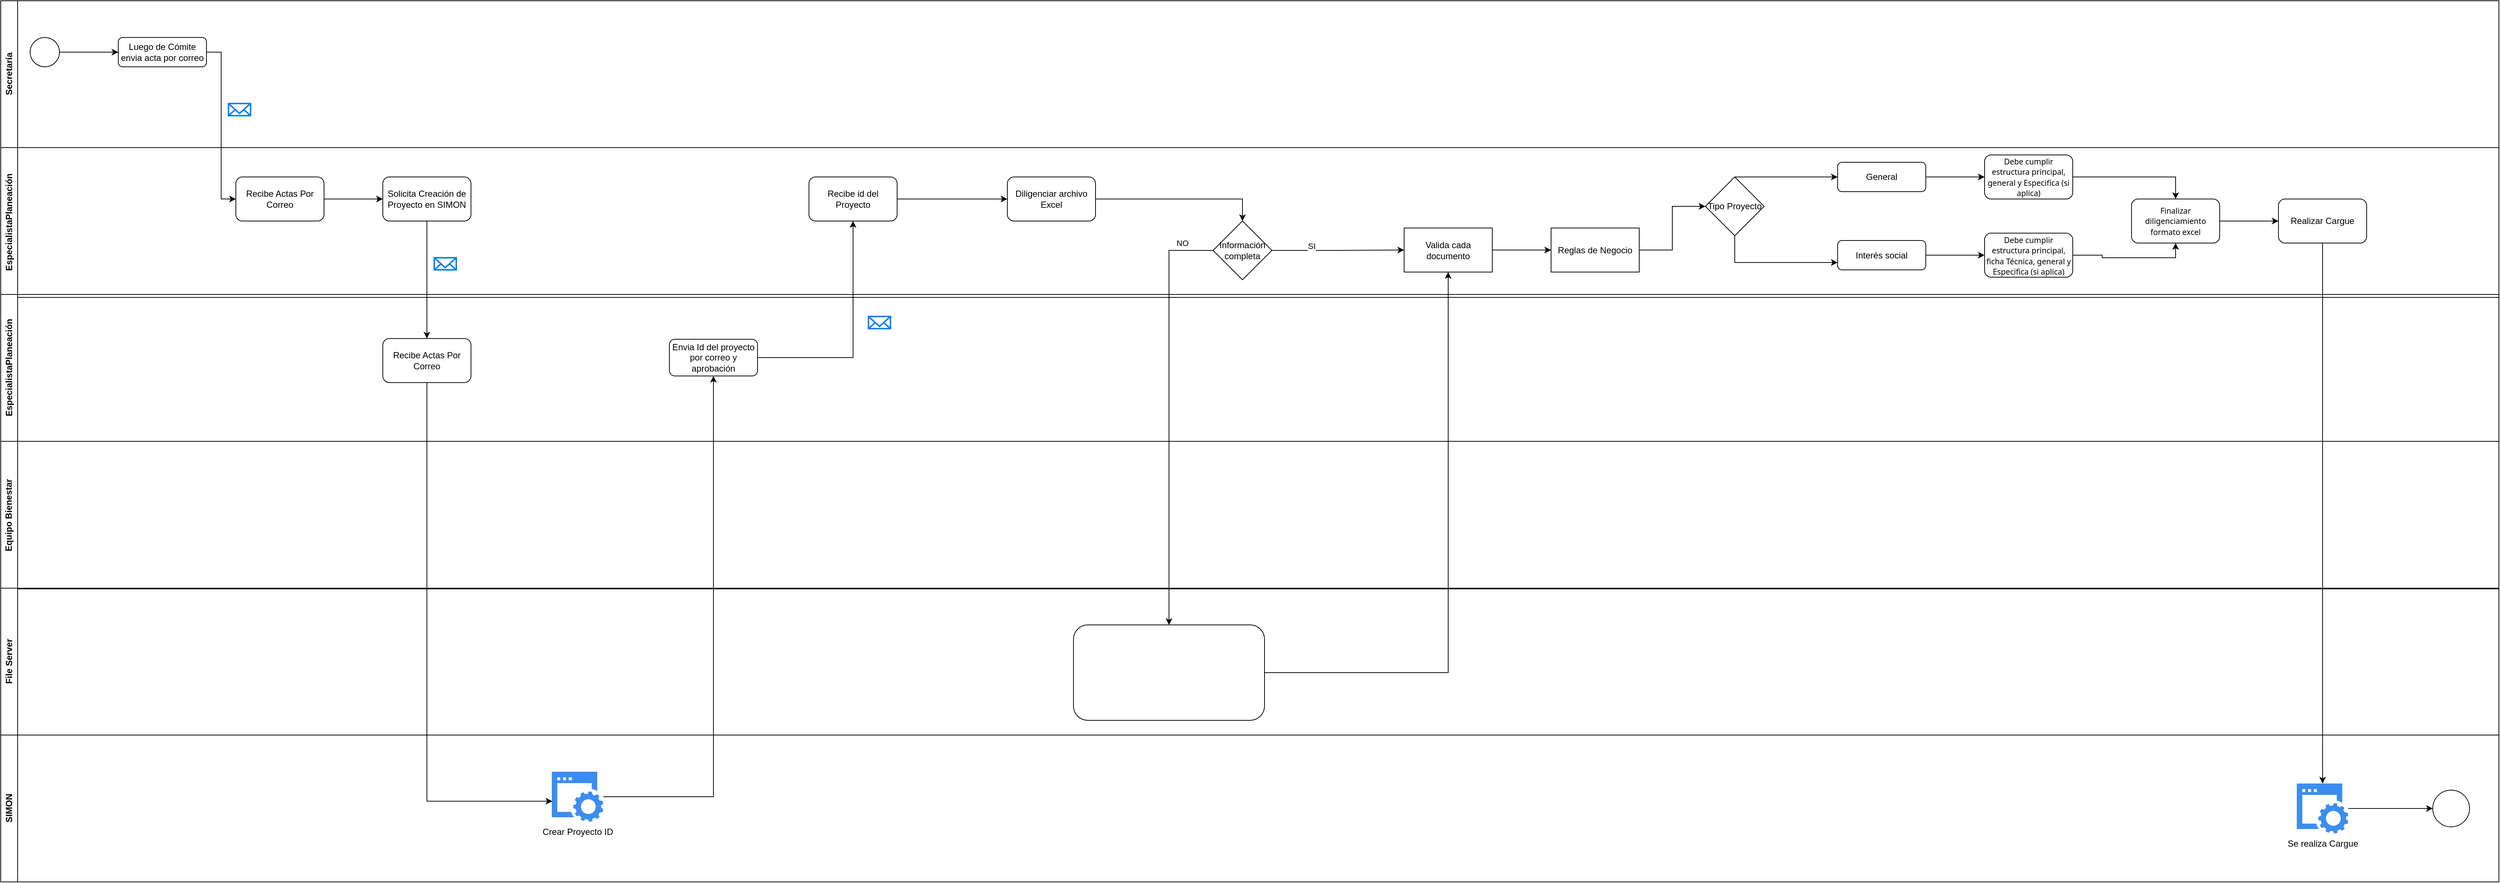 <mxfile version="26.2.14" pages="2">
  <diagram name="AS-IS" id="9pSl8L3i6sOm28P--2q1">
    <mxGraphModel dx="2084" dy="2253" grid="1" gridSize="10" guides="1" tooltips="1" connect="1" arrows="1" fold="1" page="1" pageScale="1" pageWidth="827" pageHeight="1169" math="0" shadow="0">
      <root>
        <mxCell id="0" />
        <mxCell id="1" parent="0" />
        <mxCell id="ushyQL9Of6nbHTiqZUKG-1" value="EspecialistaPlaneación" style="swimlane;horizontal=0;whiteSpace=wrap;html=1;" vertex="1" parent="1">
          <mxGeometry x="30" y="170" width="3400" height="204" as="geometry" />
        </mxCell>
        <mxCell id="ushyQL9Of6nbHTiqZUKG-13" value="" style="edgeStyle=orthogonalEdgeStyle;rounded=0;orthogonalLoop=1;jettySize=auto;html=1;" edge="1" parent="ushyQL9Of6nbHTiqZUKG-1" source="ushyQL9Of6nbHTiqZUKG-8" target="ushyQL9Of6nbHTiqZUKG-12">
          <mxGeometry relative="1" as="geometry" />
        </mxCell>
        <mxCell id="ushyQL9Of6nbHTiqZUKG-8" value="Recibe Actas Por Correo" style="rounded=1;whiteSpace=wrap;html=1;" vertex="1" parent="ushyQL9Of6nbHTiqZUKG-1">
          <mxGeometry x="320" y="40" width="120" height="60" as="geometry" />
        </mxCell>
        <mxCell id="ushyQL9Of6nbHTiqZUKG-12" value="Solicita Creación de Proyecto en SIMON" style="whiteSpace=wrap;html=1;rounded=1;" vertex="1" parent="ushyQL9Of6nbHTiqZUKG-1">
          <mxGeometry x="520" y="40" width="120" height="60" as="geometry" />
        </mxCell>
        <mxCell id="ushyQL9Of6nbHTiqZUKG-15" value="" style="html=1;verticalLabelPosition=bottom;align=center;labelBackgroundColor=#ffffff;verticalAlign=top;strokeWidth=2;strokeColor=#0080F0;shadow=0;dashed=0;shape=mxgraph.ios7.icons.mail;" vertex="1" parent="ushyQL9Of6nbHTiqZUKG-1">
          <mxGeometry x="590" y="150" width="30" height="16.5" as="geometry" />
        </mxCell>
        <mxCell id="ushyQL9Of6nbHTiqZUKG-25" value="" style="edgeStyle=orthogonalEdgeStyle;rounded=0;orthogonalLoop=1;jettySize=auto;html=1;" edge="1" parent="ushyQL9Of6nbHTiqZUKG-1" source="ushyQL9Of6nbHTiqZUKG-21" target="ushyQL9Of6nbHTiqZUKG-24">
          <mxGeometry relative="1" as="geometry" />
        </mxCell>
        <mxCell id="ushyQL9Of6nbHTiqZUKG-21" value="Recibe id del Proyecto" style="whiteSpace=wrap;html=1;rounded=1;" vertex="1" parent="ushyQL9Of6nbHTiqZUKG-1">
          <mxGeometry x="1100" y="40" width="120" height="60" as="geometry" />
        </mxCell>
        <mxCell id="ushyQL9Of6nbHTiqZUKG-29" style="edgeStyle=orthogonalEdgeStyle;rounded=0;orthogonalLoop=1;jettySize=auto;html=1;entryX=0.5;entryY=0;entryDx=0;entryDy=0;" edge="1" parent="ushyQL9Of6nbHTiqZUKG-1" source="ushyQL9Of6nbHTiqZUKG-24" target="ushyQL9Of6nbHTiqZUKG-28">
          <mxGeometry relative="1" as="geometry" />
        </mxCell>
        <mxCell id="ushyQL9Of6nbHTiqZUKG-24" value="Diligenciar archivo Excel" style="whiteSpace=wrap;html=1;rounded=1;" vertex="1" parent="ushyQL9Of6nbHTiqZUKG-1">
          <mxGeometry x="1370" y="40" width="120" height="60" as="geometry" />
        </mxCell>
        <mxCell id="ushyQL9Of6nbHTiqZUKG-27" value="" style="shape=image;html=1;verticalAlign=top;verticalLabelPosition=bottom;labelBackgroundColor=#ffffff;imageAspect=0;aspect=fixed;image=https://cdn3.iconfinder.com/data/icons/document-icons-2/30/647702-excel-128.png" vertex="1" parent="ushyQL9Of6nbHTiqZUKG-1">
          <mxGeometry x="1400" y="112.5" width="54" height="54" as="geometry" />
        </mxCell>
        <mxCell id="ushyQL9Of6nbHTiqZUKG-46" value="" style="edgeStyle=orthogonalEdgeStyle;rounded=0;orthogonalLoop=1;jettySize=auto;html=1;" edge="1" parent="ushyQL9Of6nbHTiqZUKG-1" source="ushyQL9Of6nbHTiqZUKG-28" target="ushyQL9Of6nbHTiqZUKG-45">
          <mxGeometry relative="1" as="geometry" />
        </mxCell>
        <mxCell id="ushyQL9Of6nbHTiqZUKG-50" value="SI" style="edgeLabel;html=1;align=center;verticalAlign=middle;resizable=0;points=[];" vertex="1" connectable="0" parent="ushyQL9Of6nbHTiqZUKG-46">
          <mxGeometry x="-0.403" y="6" relative="1" as="geometry">
            <mxPoint as="offset" />
          </mxGeometry>
        </mxCell>
        <mxCell id="ushyQL9Of6nbHTiqZUKG-28" value="Información completa" style="rhombus;whiteSpace=wrap;html=1;" vertex="1" parent="ushyQL9Of6nbHTiqZUKG-1">
          <mxGeometry x="1650" y="100" width="80" height="80" as="geometry" />
        </mxCell>
        <mxCell id="ushyQL9Of6nbHTiqZUKG-48" value="" style="edgeStyle=orthogonalEdgeStyle;rounded=0;orthogonalLoop=1;jettySize=auto;html=1;" edge="1" parent="ushyQL9Of6nbHTiqZUKG-1" source="ushyQL9Of6nbHTiqZUKG-45" target="ushyQL9Of6nbHTiqZUKG-47">
          <mxGeometry relative="1" as="geometry" />
        </mxCell>
        <mxCell id="ushyQL9Of6nbHTiqZUKG-45" value="Valida cada documento" style="whiteSpace=wrap;html=1;" vertex="1" parent="ushyQL9Of6nbHTiqZUKG-1">
          <mxGeometry x="1910" y="109.5" width="120" height="60" as="geometry" />
        </mxCell>
        <mxCell id="ushyQL9Of6nbHTiqZUKG-54" value="" style="edgeStyle=orthogonalEdgeStyle;rounded=0;orthogonalLoop=1;jettySize=auto;html=1;" edge="1" parent="ushyQL9Of6nbHTiqZUKG-1" source="ushyQL9Of6nbHTiqZUKG-47" target="ushyQL9Of6nbHTiqZUKG-51">
          <mxGeometry relative="1" as="geometry" />
        </mxCell>
        <mxCell id="ushyQL9Of6nbHTiqZUKG-47" value="Reglas de Negocio" style="whiteSpace=wrap;html=1;" vertex="1" parent="ushyQL9Of6nbHTiqZUKG-1">
          <mxGeometry x="2110" y="109.5" width="120" height="60" as="geometry" />
        </mxCell>
        <mxCell id="ushyQL9Of6nbHTiqZUKG-55" style="edgeStyle=orthogonalEdgeStyle;rounded=0;orthogonalLoop=1;jettySize=auto;html=1;" edge="1" parent="ushyQL9Of6nbHTiqZUKG-1" source="ushyQL9Of6nbHTiqZUKG-51" target="ushyQL9Of6nbHTiqZUKG-52">
          <mxGeometry relative="1" as="geometry">
            <Array as="points">
              <mxPoint x="2410" y="40" />
              <mxPoint x="2410" y="40" />
            </Array>
          </mxGeometry>
        </mxCell>
        <mxCell id="ushyQL9Of6nbHTiqZUKG-56" style="edgeStyle=orthogonalEdgeStyle;rounded=0;orthogonalLoop=1;jettySize=auto;html=1;entryX=0;entryY=0.75;entryDx=0;entryDy=0;" edge="1" parent="ushyQL9Of6nbHTiqZUKG-1" source="ushyQL9Of6nbHTiqZUKG-51" target="ushyQL9Of6nbHTiqZUKG-53">
          <mxGeometry relative="1" as="geometry">
            <Array as="points">
              <mxPoint x="2360" y="157" />
            </Array>
          </mxGeometry>
        </mxCell>
        <mxCell id="ushyQL9Of6nbHTiqZUKG-51" value="Tipo Proyecto" style="rhombus;whiteSpace=wrap;html=1;" vertex="1" parent="ushyQL9Of6nbHTiqZUKG-1">
          <mxGeometry x="2320" y="40" width="80" height="80" as="geometry" />
        </mxCell>
        <mxCell id="ushyQL9Of6nbHTiqZUKG-58" value="" style="edgeStyle=orthogonalEdgeStyle;rounded=0;orthogonalLoop=1;jettySize=auto;html=1;" edge="1" parent="ushyQL9Of6nbHTiqZUKG-1" source="ushyQL9Of6nbHTiqZUKG-52" target="ushyQL9Of6nbHTiqZUKG-57">
          <mxGeometry relative="1" as="geometry" />
        </mxCell>
        <mxCell id="ushyQL9Of6nbHTiqZUKG-52" value="General" style="rounded=1;whiteSpace=wrap;html=1;" vertex="1" parent="ushyQL9Of6nbHTiqZUKG-1">
          <mxGeometry x="2500" y="20" width="120" height="40" as="geometry" />
        </mxCell>
        <mxCell id="ushyQL9Of6nbHTiqZUKG-60" value="" style="edgeStyle=orthogonalEdgeStyle;rounded=0;orthogonalLoop=1;jettySize=auto;html=1;" edge="1" parent="ushyQL9Of6nbHTiqZUKG-1" source="ushyQL9Of6nbHTiqZUKG-53" target="ushyQL9Of6nbHTiqZUKG-59">
          <mxGeometry relative="1" as="geometry" />
        </mxCell>
        <mxCell id="ushyQL9Of6nbHTiqZUKG-53" value="Interés social" style="rounded=1;whiteSpace=wrap;html=1;" vertex="1" parent="ushyQL9Of6nbHTiqZUKG-1">
          <mxGeometry x="2500" y="126.5" width="120" height="40" as="geometry" />
        </mxCell>
        <mxCell id="ushyQL9Of6nbHTiqZUKG-62" value="" style="edgeStyle=orthogonalEdgeStyle;rounded=0;orthogonalLoop=1;jettySize=auto;html=1;" edge="1" parent="ushyQL9Of6nbHTiqZUKG-1" source="ushyQL9Of6nbHTiqZUKG-57" target="ushyQL9Of6nbHTiqZUKG-61">
          <mxGeometry relative="1" as="geometry">
            <Array as="points">
              <mxPoint x="2960" y="40" />
            </Array>
          </mxGeometry>
        </mxCell>
        <mxCell id="ushyQL9Of6nbHTiqZUKG-57" value="&lt;span style=&quot;font-family: &amp;quot;Segoe UI&amp;quot;; font-size: 10.625px; background-color: rgb(255, 255, 255);&quot;&gt;Debe cumplir estructura principal, general y Especifica (si aplica)&lt;/span&gt;" style="whiteSpace=wrap;html=1;rounded=1;" vertex="1" parent="ushyQL9Of6nbHTiqZUKG-1">
          <mxGeometry x="2700" y="10" width="120" height="60" as="geometry" />
        </mxCell>
        <mxCell id="ushyQL9Of6nbHTiqZUKG-63" style="edgeStyle=orthogonalEdgeStyle;rounded=0;orthogonalLoop=1;jettySize=auto;html=1;entryX=0.5;entryY=1;entryDx=0;entryDy=0;" edge="1" parent="ushyQL9Of6nbHTiqZUKG-1" source="ushyQL9Of6nbHTiqZUKG-59" target="ushyQL9Of6nbHTiqZUKG-61">
          <mxGeometry relative="1" as="geometry" />
        </mxCell>
        <mxCell id="ushyQL9Of6nbHTiqZUKG-59" value="&lt;span style=&quot;font-family: &amp;quot;Segoe UI&amp;quot;; font-size: 10.625px; background-color: rgb(255, 255, 255);&quot;&gt;Debe cumplir estructura principal, ficha Técnica, general y Especifica (si aplica)&lt;/span&gt;" style="whiteSpace=wrap;html=1;rounded=1;" vertex="1" parent="ushyQL9Of6nbHTiqZUKG-1">
          <mxGeometry x="2700" y="116.5" width="120" height="60" as="geometry" />
        </mxCell>
        <mxCell id="ushyQL9Of6nbHTiqZUKG-74" value="" style="edgeStyle=orthogonalEdgeStyle;rounded=0;orthogonalLoop=1;jettySize=auto;html=1;" edge="1" parent="ushyQL9Of6nbHTiqZUKG-1" source="ushyQL9Of6nbHTiqZUKG-61" target="ushyQL9Of6nbHTiqZUKG-73">
          <mxGeometry relative="1" as="geometry" />
        </mxCell>
        <mxCell id="ushyQL9Of6nbHTiqZUKG-61" value="&lt;span style=&quot;font-family: &amp;quot;Segoe UI&amp;quot;; font-size: 10.625px; background-color: rgb(255, 255, 255);&quot;&gt;Finalizar diligenciamiento formato excel&lt;/span&gt;" style="whiteSpace=wrap;html=1;rounded=1;" vertex="1" parent="ushyQL9Of6nbHTiqZUKG-1">
          <mxGeometry x="2900" y="70" width="120" height="60" as="geometry" />
        </mxCell>
        <mxCell id="ushyQL9Of6nbHTiqZUKG-64" value="" style="shape=image;html=1;verticalAlign=top;verticalLabelPosition=bottom;labelBackgroundColor=#ffffff;imageAspect=0;aspect=fixed;image=https://cdn3.iconfinder.com/data/icons/document-icons-2/30/647702-excel-128.png" vertex="1" parent="ushyQL9Of6nbHTiqZUKG-1">
          <mxGeometry x="2974.75" y="131.25" width="45.25" height="45.25" as="geometry" />
        </mxCell>
        <mxCell id="ushyQL9Of6nbHTiqZUKG-73" value="Realizar Cargue" style="whiteSpace=wrap;html=1;rounded=1;" vertex="1" parent="ushyQL9Of6nbHTiqZUKG-1">
          <mxGeometry x="3100" y="70" width="120" height="60" as="geometry" />
        </mxCell>
        <mxCell id="ushyQL9Of6nbHTiqZUKG-2" value="Secretaría" style="swimlane;horizontal=0;whiteSpace=wrap;html=1;" vertex="1" parent="1">
          <mxGeometry x="30" y="-30" width="3400" height="200" as="geometry" />
        </mxCell>
        <mxCell id="ushyQL9Of6nbHTiqZUKG-5" style="edgeStyle=orthogonalEdgeStyle;rounded=0;orthogonalLoop=1;jettySize=auto;html=1;entryX=0;entryY=0.5;entryDx=0;entryDy=0;" edge="1" parent="ushyQL9Of6nbHTiqZUKG-2" source="ushyQL9Of6nbHTiqZUKG-3" target="ushyQL9Of6nbHTiqZUKG-4">
          <mxGeometry relative="1" as="geometry" />
        </mxCell>
        <mxCell id="ushyQL9Of6nbHTiqZUKG-3" value="" style="ellipse;whiteSpace=wrap;html=1;aspect=fixed;" vertex="1" parent="ushyQL9Of6nbHTiqZUKG-2">
          <mxGeometry x="40" y="50" width="40" height="40" as="geometry" />
        </mxCell>
        <mxCell id="ushyQL9Of6nbHTiqZUKG-4" value="Luego de Cómite envia acta por correo" style="rounded=1;whiteSpace=wrap;html=1;" vertex="1" parent="ushyQL9Of6nbHTiqZUKG-2">
          <mxGeometry x="160" y="50" width="120" height="40" as="geometry" />
        </mxCell>
        <mxCell id="ushyQL9Of6nbHTiqZUKG-6" value="" style="html=1;verticalLabelPosition=bottom;align=center;labelBackgroundColor=#ffffff;verticalAlign=top;strokeWidth=2;strokeColor=#0080F0;shadow=0;dashed=0;shape=mxgraph.ios7.icons.mail;" vertex="1" parent="ushyQL9Of6nbHTiqZUKG-2">
          <mxGeometry x="310" y="140" width="30" height="16.5" as="geometry" />
        </mxCell>
        <mxCell id="ushyQL9Of6nbHTiqZUKG-7" value="" style="shape=image;html=1;verticalAlign=top;verticalLabelPosition=bottom;labelBackgroundColor=#ffffff;imageAspect=0;aspect=fixed;image=https://cdn1.iconfinder.com/data/icons/bootstrap-vol-3/16/filetype-pdf-128.png" vertex="1" parent="ushyQL9Of6nbHTiqZUKG-2">
          <mxGeometry x="354" y="133.25" width="30" height="30" as="geometry" />
        </mxCell>
        <mxCell id="ushyQL9Of6nbHTiqZUKG-9" style="edgeStyle=orthogonalEdgeStyle;rounded=0;orthogonalLoop=1;jettySize=auto;html=1;entryX=0;entryY=0.5;entryDx=0;entryDy=0;" edge="1" parent="1" source="ushyQL9Of6nbHTiqZUKG-4" target="ushyQL9Of6nbHTiqZUKG-8">
          <mxGeometry relative="1" as="geometry" />
        </mxCell>
        <mxCell id="ushyQL9Of6nbHTiqZUKG-10" value="EspecialistaPlaneación" style="swimlane;horizontal=0;whiteSpace=wrap;html=1;" vertex="1" parent="1">
          <mxGeometry x="30" y="370" width="3400" height="200" as="geometry" />
        </mxCell>
        <mxCell id="ushyQL9Of6nbHTiqZUKG-11" value="Recibe Actas Por Correo" style="rounded=1;whiteSpace=wrap;html=1;" vertex="1" parent="ushyQL9Of6nbHTiqZUKG-10">
          <mxGeometry x="520" y="60" width="120" height="60" as="geometry" />
        </mxCell>
        <mxCell id="ushyQL9Of6nbHTiqZUKG-19" value="Envia Id del proyecto por correo y aprobación" style="rounded=1;whiteSpace=wrap;html=1;" vertex="1" parent="ushyQL9Of6nbHTiqZUKG-10">
          <mxGeometry x="910" y="61" width="120" height="50" as="geometry" />
        </mxCell>
        <mxCell id="ushyQL9Of6nbHTiqZUKG-23" value="" style="html=1;verticalLabelPosition=bottom;align=center;labelBackgroundColor=#ffffff;verticalAlign=top;strokeWidth=2;strokeColor=#0080F0;shadow=0;dashed=0;shape=mxgraph.ios7.icons.mail;" vertex="1" parent="ushyQL9Of6nbHTiqZUKG-10">
          <mxGeometry x="1181" y="30" width="30" height="16.5" as="geometry" />
        </mxCell>
        <mxCell id="ushyQL9Of6nbHTiqZUKG-14" style="edgeStyle=orthogonalEdgeStyle;rounded=0;orthogonalLoop=1;jettySize=auto;html=1;" edge="1" parent="1" source="ushyQL9Of6nbHTiqZUKG-12" target="ushyQL9Of6nbHTiqZUKG-11">
          <mxGeometry relative="1" as="geometry" />
        </mxCell>
        <mxCell id="ushyQL9Of6nbHTiqZUKG-22" value="" style="edgeStyle=orthogonalEdgeStyle;rounded=0;orthogonalLoop=1;jettySize=auto;html=1;" edge="1" parent="1" source="ushyQL9Of6nbHTiqZUKG-19" target="ushyQL9Of6nbHTiqZUKG-21">
          <mxGeometry relative="1" as="geometry" />
        </mxCell>
        <mxCell id="ushyQL9Of6nbHTiqZUKG-30" value="Equipo Bienestar" style="swimlane;horizontal=0;whiteSpace=wrap;html=1;" vertex="1" parent="1">
          <mxGeometry x="30" y="570" width="3400" height="201" as="geometry" />
        </mxCell>
        <mxCell id="ushyQL9Of6nbHTiqZUKG-38" value="File Server" style="swimlane;horizontal=0;whiteSpace=wrap;html=1;" vertex="1" parent="1">
          <mxGeometry x="30" y="770" width="3400" height="200" as="geometry" />
        </mxCell>
        <mxCell id="ushyQL9Of6nbHTiqZUKG-39" value="" style="rounded=1;whiteSpace=wrap;html=1;" vertex="1" parent="ushyQL9Of6nbHTiqZUKG-38">
          <mxGeometry x="1460" y="50" width="260" height="130" as="geometry" />
        </mxCell>
        <mxCell id="ushyQL9Of6nbHTiqZUKG-40" value="" style="shape=image;html=1;verticalAlign=top;verticalLabelPosition=bottom;labelBackgroundColor=#ffffff;imageAspect=0;aspect=fixed;image=https://cdn3.iconfinder.com/data/icons/document-icons-2/30/647702-excel-128.png" vertex="1" parent="ushyQL9Of6nbHTiqZUKG-38">
          <mxGeometry x="1470" y="84.5" width="61" height="61" as="geometry" />
        </mxCell>
        <mxCell id="ushyQL9Of6nbHTiqZUKG-41" value="" style="shape=image;html=1;verticalAlign=top;verticalLabelPosition=bottom;labelBackgroundColor=#ffffff;imageAspect=0;aspect=fixed;image=https://cdn4.iconfinder.com/data/icons/file-extension-names-vol-8/512/24-128.png" vertex="1" parent="ushyQL9Of6nbHTiqZUKG-38">
          <mxGeometry x="1560" y="85.5" width="60" height="60" as="geometry" />
        </mxCell>
        <mxCell id="ushyQL9Of6nbHTiqZUKG-42" value="" style="shape=image;html=1;verticalAlign=top;verticalLabelPosition=bottom;labelBackgroundColor=#ffffff;imageAspect=0;aspect=fixed;image=https://cdn3.iconfinder.com/data/icons/brands-applications/512/Doc_B-128.png" vertex="1" parent="ushyQL9Of6nbHTiqZUKG-38">
          <mxGeometry x="1630" y="79" width="73" height="73" as="geometry" />
        </mxCell>
        <mxCell id="ushyQL9Of6nbHTiqZUKG-43" style="edgeStyle=orthogonalEdgeStyle;rounded=0;orthogonalLoop=1;jettySize=auto;html=1;entryX=0.5;entryY=0;entryDx=0;entryDy=0;" edge="1" parent="1" source="ushyQL9Of6nbHTiqZUKG-28" target="ushyQL9Of6nbHTiqZUKG-39">
          <mxGeometry relative="1" as="geometry">
            <Array as="points">
              <mxPoint x="1620" y="310" />
            </Array>
          </mxGeometry>
        </mxCell>
        <mxCell id="ushyQL9Of6nbHTiqZUKG-44" value="NO" style="edgeLabel;html=1;align=center;verticalAlign=middle;resizable=0;points=[];" vertex="1" connectable="0" parent="ushyQL9Of6nbHTiqZUKG-43">
          <mxGeometry x="-0.853" y="1" relative="1" as="geometry">
            <mxPoint y="-11" as="offset" />
          </mxGeometry>
        </mxCell>
        <mxCell id="ushyQL9Of6nbHTiqZUKG-49" style="edgeStyle=orthogonalEdgeStyle;rounded=0;orthogonalLoop=1;jettySize=auto;html=1;" edge="1" parent="1" source="ushyQL9Of6nbHTiqZUKG-39" target="ushyQL9Of6nbHTiqZUKG-45">
          <mxGeometry relative="1" as="geometry" />
        </mxCell>
        <mxCell id="ushyQL9Of6nbHTiqZUKG-65" value="SIMON" style="swimlane;horizontal=0;whiteSpace=wrap;html=1;startSize=23;" vertex="1" parent="1">
          <mxGeometry x="30" y="970" width="3400" height="200" as="geometry" />
        </mxCell>
        <mxCell id="ushyQL9Of6nbHTiqZUKG-16" value="Crear Proyecto ID" style="sketch=0;html=1;aspect=fixed;strokeColor=none;shadow=0;fillColor=#3B8DF1;verticalAlign=top;labelPosition=center;verticalLabelPosition=bottom;shape=mxgraph.gcp2.website" vertex="1" parent="ushyQL9Of6nbHTiqZUKG-65">
          <mxGeometry x="750" y="50" width="70.1" height="68" as="geometry" />
        </mxCell>
        <mxCell id="rSKl-7aJEc5JOzgX9uIX-2" style="edgeStyle=orthogonalEdgeStyle;rounded=0;orthogonalLoop=1;jettySize=auto;html=1;entryX=0;entryY=0.5;entryDx=0;entryDy=0;" edge="1" parent="ushyQL9Of6nbHTiqZUKG-65" source="ushyQL9Of6nbHTiqZUKG-72" target="rSKl-7aJEc5JOzgX9uIX-1">
          <mxGeometry relative="1" as="geometry" />
        </mxCell>
        <mxCell id="ushyQL9Of6nbHTiqZUKG-72" value="Se realiza Cargue" style="sketch=0;html=1;aspect=fixed;strokeColor=none;shadow=0;fillColor=#3B8DF1;verticalAlign=top;labelPosition=center;verticalLabelPosition=bottom;shape=mxgraph.gcp2.website" vertex="1" parent="ushyQL9Of6nbHTiqZUKG-65">
          <mxGeometry x="3124.95" y="66" width="70.1" height="68" as="geometry" />
        </mxCell>
        <mxCell id="rSKl-7aJEc5JOzgX9uIX-1" value="" style="ellipse;whiteSpace=wrap;html=1;aspect=fixed;" vertex="1" parent="ushyQL9Of6nbHTiqZUKG-65">
          <mxGeometry x="3310" y="75" width="50" height="50" as="geometry" />
        </mxCell>
        <mxCell id="ushyQL9Of6nbHTiqZUKG-70" style="edgeStyle=orthogonalEdgeStyle;rounded=0;orthogonalLoop=1;jettySize=auto;html=1;entryX=0.01;entryY=0.59;entryDx=0;entryDy=0;entryPerimeter=0;" edge="1" parent="1" source="ushyQL9Of6nbHTiqZUKG-11" target="ushyQL9Of6nbHTiqZUKG-16">
          <mxGeometry relative="1" as="geometry">
            <Array as="points">
              <mxPoint x="610" y="1060" />
            </Array>
          </mxGeometry>
        </mxCell>
        <mxCell id="ushyQL9Of6nbHTiqZUKG-71" style="edgeStyle=orthogonalEdgeStyle;rounded=0;orthogonalLoop=1;jettySize=auto;html=1;entryX=0.5;entryY=1;entryDx=0;entryDy=0;" edge="1" parent="1" source="ushyQL9Of6nbHTiqZUKG-16" target="ushyQL9Of6nbHTiqZUKG-19">
          <mxGeometry relative="1" as="geometry" />
        </mxCell>
        <mxCell id="ushyQL9Of6nbHTiqZUKG-75" style="edgeStyle=orthogonalEdgeStyle;rounded=0;orthogonalLoop=1;jettySize=auto;html=1;" edge="1" parent="1" source="ushyQL9Of6nbHTiqZUKG-73" target="ushyQL9Of6nbHTiqZUKG-72">
          <mxGeometry relative="1" as="geometry">
            <mxPoint x="3220" y="1011.143" as="targetPoint" />
          </mxGeometry>
        </mxCell>
      </root>
    </mxGraphModel>
  </diagram>
  <diagram id="2lrY1367fhVpY3JUFN7m" name="TO-BE">
    <mxGraphModel dx="1042" dy="1711" grid="1" gridSize="10" guides="1" tooltips="1" connect="1" arrows="1" fold="1" page="1" pageScale="1" pageWidth="827" pageHeight="1169" math="0" shadow="0">
      <root>
        <mxCell id="0" />
        <mxCell id="1" parent="0" />
        <mxCell id="2i40xL7XBvn_j7MOEy4P-1" value="Power Automate" style="swimlane;horizontal=0;whiteSpace=wrap;html=1;" vertex="1" parent="1">
          <mxGeometry x="30" y="170" width="3400" height="204" as="geometry" />
        </mxCell>
        <mxCell id="2i40xL7XBvn_j7MOEy4P-6" value="" style="edgeStyle=orthogonalEdgeStyle;rounded=0;orthogonalLoop=1;jettySize=auto;html=1;" edge="1" parent="2i40xL7XBvn_j7MOEy4P-1" source="2i40xL7XBvn_j7MOEy4P-7" target="2i40xL7XBvn_j7MOEy4P-9">
          <mxGeometry relative="1" as="geometry" />
        </mxCell>
        <mxCell id="2i40xL7XBvn_j7MOEy4P-7" value="Recibe id del Proyecto" style="whiteSpace=wrap;html=1;rounded=1;" vertex="1" parent="2i40xL7XBvn_j7MOEy4P-1">
          <mxGeometry x="1100" y="40" width="120" height="60" as="geometry" />
        </mxCell>
        <mxCell id="2i40xL7XBvn_j7MOEy4P-8" style="edgeStyle=orthogonalEdgeStyle;rounded=0;orthogonalLoop=1;jettySize=auto;html=1;entryX=0.5;entryY=0;entryDx=0;entryDy=0;" edge="1" parent="2i40xL7XBvn_j7MOEy4P-1" source="2i40xL7XBvn_j7MOEy4P-9" target="2i40xL7XBvn_j7MOEy4P-13">
          <mxGeometry relative="1" as="geometry" />
        </mxCell>
        <mxCell id="2i40xL7XBvn_j7MOEy4P-9" value="Diligenciar archivo Excel" style="whiteSpace=wrap;html=1;rounded=1;" vertex="1" parent="2i40xL7XBvn_j7MOEy4P-1">
          <mxGeometry x="1370" y="40" width="120" height="60" as="geometry" />
        </mxCell>
        <mxCell id="2i40xL7XBvn_j7MOEy4P-10" value="" style="shape=image;html=1;verticalAlign=top;verticalLabelPosition=bottom;labelBackgroundColor=#ffffff;imageAspect=0;aspect=fixed;image=https://cdn3.iconfinder.com/data/icons/document-icons-2/30/647702-excel-128.png" vertex="1" parent="2i40xL7XBvn_j7MOEy4P-1">
          <mxGeometry x="1400" y="112.5" width="54" height="54" as="geometry" />
        </mxCell>
        <mxCell id="2i40xL7XBvn_j7MOEy4P-11" value="" style="edgeStyle=orthogonalEdgeStyle;rounded=0;orthogonalLoop=1;jettySize=auto;html=1;" edge="1" parent="2i40xL7XBvn_j7MOEy4P-1" source="2i40xL7XBvn_j7MOEy4P-13" target="2i40xL7XBvn_j7MOEy4P-15">
          <mxGeometry relative="1" as="geometry" />
        </mxCell>
        <mxCell id="2i40xL7XBvn_j7MOEy4P-12" value="SI" style="edgeLabel;html=1;align=center;verticalAlign=middle;resizable=0;points=[];" vertex="1" connectable="0" parent="2i40xL7XBvn_j7MOEy4P-11">
          <mxGeometry x="-0.403" y="6" relative="1" as="geometry">
            <mxPoint as="offset" />
          </mxGeometry>
        </mxCell>
        <mxCell id="2i40xL7XBvn_j7MOEy4P-13" value="Información completa" style="rhombus;whiteSpace=wrap;html=1;" vertex="1" parent="2i40xL7XBvn_j7MOEy4P-1">
          <mxGeometry x="1650" y="100" width="80" height="80" as="geometry" />
        </mxCell>
        <mxCell id="2i40xL7XBvn_j7MOEy4P-14" value="" style="edgeStyle=orthogonalEdgeStyle;rounded=0;orthogonalLoop=1;jettySize=auto;html=1;" edge="1" parent="2i40xL7XBvn_j7MOEy4P-1" source="2i40xL7XBvn_j7MOEy4P-15" target="2i40xL7XBvn_j7MOEy4P-17">
          <mxGeometry relative="1" as="geometry" />
        </mxCell>
        <mxCell id="2i40xL7XBvn_j7MOEy4P-15" value="Valida cada documento" style="whiteSpace=wrap;html=1;" vertex="1" parent="2i40xL7XBvn_j7MOEy4P-1">
          <mxGeometry x="1910" y="109.5" width="120" height="60" as="geometry" />
        </mxCell>
        <mxCell id="2i40xL7XBvn_j7MOEy4P-16" value="" style="edgeStyle=orthogonalEdgeStyle;rounded=0;orthogonalLoop=1;jettySize=auto;html=1;" edge="1" parent="2i40xL7XBvn_j7MOEy4P-1" source="2i40xL7XBvn_j7MOEy4P-17" target="2i40xL7XBvn_j7MOEy4P-20">
          <mxGeometry relative="1" as="geometry" />
        </mxCell>
        <mxCell id="2i40xL7XBvn_j7MOEy4P-17" value="Reglas de Negocio" style="whiteSpace=wrap;html=1;" vertex="1" parent="2i40xL7XBvn_j7MOEy4P-1">
          <mxGeometry x="2110" y="109.5" width="120" height="60" as="geometry" />
        </mxCell>
        <mxCell id="2i40xL7XBvn_j7MOEy4P-18" style="edgeStyle=orthogonalEdgeStyle;rounded=0;orthogonalLoop=1;jettySize=auto;html=1;" edge="1" parent="2i40xL7XBvn_j7MOEy4P-1" source="2i40xL7XBvn_j7MOEy4P-20" target="2i40xL7XBvn_j7MOEy4P-22">
          <mxGeometry relative="1" as="geometry">
            <Array as="points">
              <mxPoint x="2410" y="40" />
              <mxPoint x="2410" y="40" />
            </Array>
          </mxGeometry>
        </mxCell>
        <mxCell id="2i40xL7XBvn_j7MOEy4P-19" style="edgeStyle=orthogonalEdgeStyle;rounded=0;orthogonalLoop=1;jettySize=auto;html=1;entryX=0;entryY=0.75;entryDx=0;entryDy=0;" edge="1" parent="2i40xL7XBvn_j7MOEy4P-1" source="2i40xL7XBvn_j7MOEy4P-20" target="2i40xL7XBvn_j7MOEy4P-24">
          <mxGeometry relative="1" as="geometry">
            <Array as="points">
              <mxPoint x="2360" y="157" />
            </Array>
          </mxGeometry>
        </mxCell>
        <mxCell id="2i40xL7XBvn_j7MOEy4P-20" value="Tipo Proyecto" style="rhombus;whiteSpace=wrap;html=1;" vertex="1" parent="2i40xL7XBvn_j7MOEy4P-1">
          <mxGeometry x="2320" y="40" width="80" height="80" as="geometry" />
        </mxCell>
        <mxCell id="2i40xL7XBvn_j7MOEy4P-21" value="" style="edgeStyle=orthogonalEdgeStyle;rounded=0;orthogonalLoop=1;jettySize=auto;html=1;" edge="1" parent="2i40xL7XBvn_j7MOEy4P-1" source="2i40xL7XBvn_j7MOEy4P-22" target="2i40xL7XBvn_j7MOEy4P-26">
          <mxGeometry relative="1" as="geometry" />
        </mxCell>
        <mxCell id="2i40xL7XBvn_j7MOEy4P-22" value="General" style="rounded=1;whiteSpace=wrap;html=1;" vertex="1" parent="2i40xL7XBvn_j7MOEy4P-1">
          <mxGeometry x="2500" y="20" width="120" height="40" as="geometry" />
        </mxCell>
        <mxCell id="2i40xL7XBvn_j7MOEy4P-23" value="" style="edgeStyle=orthogonalEdgeStyle;rounded=0;orthogonalLoop=1;jettySize=auto;html=1;" edge="1" parent="2i40xL7XBvn_j7MOEy4P-1" source="2i40xL7XBvn_j7MOEy4P-24" target="2i40xL7XBvn_j7MOEy4P-28">
          <mxGeometry relative="1" as="geometry" />
        </mxCell>
        <mxCell id="2i40xL7XBvn_j7MOEy4P-24" value="Interés social" style="rounded=1;whiteSpace=wrap;html=1;" vertex="1" parent="2i40xL7XBvn_j7MOEy4P-1">
          <mxGeometry x="2500" y="126.5" width="120" height="40" as="geometry" />
        </mxCell>
        <mxCell id="2i40xL7XBvn_j7MOEy4P-25" value="" style="edgeStyle=orthogonalEdgeStyle;rounded=0;orthogonalLoop=1;jettySize=auto;html=1;" edge="1" parent="2i40xL7XBvn_j7MOEy4P-1" source="2i40xL7XBvn_j7MOEy4P-26" target="2i40xL7XBvn_j7MOEy4P-30">
          <mxGeometry relative="1" as="geometry">
            <Array as="points">
              <mxPoint x="2960" y="40" />
            </Array>
          </mxGeometry>
        </mxCell>
        <mxCell id="2i40xL7XBvn_j7MOEy4P-26" value="&lt;span style=&quot;font-family: &amp;quot;Segoe UI&amp;quot;; font-size: 10.625px; background-color: rgb(255, 255, 255);&quot;&gt;Debe cumplir estructura principal, general y Especifica (si aplica)&lt;/span&gt;" style="whiteSpace=wrap;html=1;rounded=1;" vertex="1" parent="2i40xL7XBvn_j7MOEy4P-1">
          <mxGeometry x="2700" y="10" width="120" height="60" as="geometry" />
        </mxCell>
        <mxCell id="2i40xL7XBvn_j7MOEy4P-27" style="edgeStyle=orthogonalEdgeStyle;rounded=0;orthogonalLoop=1;jettySize=auto;html=1;entryX=0.5;entryY=1;entryDx=0;entryDy=0;" edge="1" parent="2i40xL7XBvn_j7MOEy4P-1" source="2i40xL7XBvn_j7MOEy4P-28" target="2i40xL7XBvn_j7MOEy4P-30">
          <mxGeometry relative="1" as="geometry" />
        </mxCell>
        <mxCell id="2i40xL7XBvn_j7MOEy4P-28" value="&lt;span style=&quot;font-family: &amp;quot;Segoe UI&amp;quot;; font-size: 10.625px; background-color: rgb(255, 255, 255);&quot;&gt;Debe cumplir estructura principal, ficha Técnica, general y Especifica (si aplica)&lt;/span&gt;" style="whiteSpace=wrap;html=1;rounded=1;" vertex="1" parent="2i40xL7XBvn_j7MOEy4P-1">
          <mxGeometry x="2700" y="116.5" width="120" height="60" as="geometry" />
        </mxCell>
        <mxCell id="2i40xL7XBvn_j7MOEy4P-29" value="" style="edgeStyle=orthogonalEdgeStyle;rounded=0;orthogonalLoop=1;jettySize=auto;html=1;" edge="1" parent="2i40xL7XBvn_j7MOEy4P-1" source="2i40xL7XBvn_j7MOEy4P-30" target="2i40xL7XBvn_j7MOEy4P-32">
          <mxGeometry relative="1" as="geometry" />
        </mxCell>
        <mxCell id="2i40xL7XBvn_j7MOEy4P-30" value="&lt;span style=&quot;font-family: &amp;quot;Segoe UI&amp;quot;; font-size: 10.625px; background-color: rgb(255, 255, 255);&quot;&gt;Finalizar diligenciamiento formato excel&lt;/span&gt;" style="whiteSpace=wrap;html=1;rounded=1;" vertex="1" parent="2i40xL7XBvn_j7MOEy4P-1">
          <mxGeometry x="2900" y="70" width="120" height="60" as="geometry" />
        </mxCell>
        <mxCell id="2i40xL7XBvn_j7MOEy4P-31" value="" style="shape=image;html=1;verticalAlign=top;verticalLabelPosition=bottom;labelBackgroundColor=#ffffff;imageAspect=0;aspect=fixed;image=https://cdn3.iconfinder.com/data/icons/document-icons-2/30/647702-excel-128.png" vertex="1" parent="2i40xL7XBvn_j7MOEy4P-1">
          <mxGeometry x="2974.75" y="131.25" width="45.25" height="45.25" as="geometry" />
        </mxCell>
        <mxCell id="2i40xL7XBvn_j7MOEy4P-32" value="Realizar Cargue" style="whiteSpace=wrap;html=1;rounded=1;" vertex="1" parent="2i40xL7XBvn_j7MOEy4P-1">
          <mxGeometry x="3100" y="70" width="120" height="60" as="geometry" />
        </mxCell>
        <mxCell id="2i40xL7XBvn_j7MOEy4P-33" value="Secretaría" style="swimlane;horizontal=0;whiteSpace=wrap;html=1;" vertex="1" parent="1">
          <mxGeometry x="30" y="-30" width="3400" height="200" as="geometry" />
        </mxCell>
        <mxCell id="2i40xL7XBvn_j7MOEy4P-34" style="edgeStyle=orthogonalEdgeStyle;rounded=0;orthogonalLoop=1;jettySize=auto;html=1;entryX=0;entryY=0.5;entryDx=0;entryDy=0;" edge="1" parent="2i40xL7XBvn_j7MOEy4P-33" source="2i40xL7XBvn_j7MOEy4P-35" target="2i40xL7XBvn_j7MOEy4P-36">
          <mxGeometry relative="1" as="geometry" />
        </mxCell>
        <mxCell id="2i40xL7XBvn_j7MOEy4P-35" value="" style="ellipse;whiteSpace=wrap;html=1;aspect=fixed;" vertex="1" parent="2i40xL7XBvn_j7MOEy4P-33">
          <mxGeometry x="40" y="50" width="40" height="40" as="geometry" />
        </mxCell>
        <mxCell id="2i40xL7XBvn_j7MOEy4P-36" value="Luego de Cómite envia acta por correo" style="rounded=1;whiteSpace=wrap;html=1;" vertex="1" parent="2i40xL7XBvn_j7MOEy4P-33">
          <mxGeometry x="160" y="50" width="120" height="40" as="geometry" />
        </mxCell>
        <mxCell id="2i40xL7XBvn_j7MOEy4P-37" value="" style="html=1;verticalLabelPosition=bottom;align=center;labelBackgroundColor=#ffffff;verticalAlign=top;strokeWidth=2;strokeColor=#0080F0;shadow=0;dashed=0;shape=mxgraph.ios7.icons.mail;" vertex="1" parent="2i40xL7XBvn_j7MOEy4P-33">
          <mxGeometry x="310" y="140" width="30" height="16.5" as="geometry" />
        </mxCell>
        <mxCell id="2i40xL7XBvn_j7MOEy4P-38" value="" style="shape=image;html=1;verticalAlign=top;verticalLabelPosition=bottom;labelBackgroundColor=#ffffff;imageAspect=0;aspect=fixed;image=https://cdn1.iconfinder.com/data/icons/bootstrap-vol-3/16/filetype-pdf-128.png" vertex="1" parent="2i40xL7XBvn_j7MOEy4P-33">
          <mxGeometry x="354" y="133.25" width="30" height="30" as="geometry" />
        </mxCell>
        <mxCell id="2i40xL7XBvn_j7MOEy4P-39" style="edgeStyle=orthogonalEdgeStyle;rounded=0;orthogonalLoop=1;jettySize=auto;html=1;entryX=0;entryY=0.5;entryDx=0;entryDy=0;" edge="1" parent="1" source="2i40xL7XBvn_j7MOEy4P-36" target="2i40xL7XBvn_j7MOEy4P-41">
          <mxGeometry relative="1" as="geometry">
            <mxPoint x="350" y="240" as="targetPoint" />
          </mxGeometry>
        </mxCell>
        <mxCell id="2i40xL7XBvn_j7MOEy4P-40" value="EspecialistaPlaneación" style="swimlane;horizontal=0;whiteSpace=wrap;html=1;" vertex="1" parent="1">
          <mxGeometry x="30" y="370" width="3400" height="200" as="geometry" />
        </mxCell>
        <mxCell id="2i40xL7XBvn_j7MOEy4P-41" value="Recibe Actas Por Correo" style="rounded=1;whiteSpace=wrap;html=1;" vertex="1" parent="2i40xL7XBvn_j7MOEy4P-40">
          <mxGeometry x="520" y="60" width="120" height="60" as="geometry" />
        </mxCell>
        <mxCell id="2i40xL7XBvn_j7MOEy4P-42" value="Envia Id del proyecto por correo y aprobación" style="rounded=1;whiteSpace=wrap;html=1;" vertex="1" parent="2i40xL7XBvn_j7MOEy4P-40">
          <mxGeometry x="910" y="61" width="120" height="50" as="geometry" />
        </mxCell>
        <mxCell id="2i40xL7XBvn_j7MOEy4P-43" value="" style="html=1;verticalLabelPosition=bottom;align=center;labelBackgroundColor=#ffffff;verticalAlign=top;strokeWidth=2;strokeColor=#0080F0;shadow=0;dashed=0;shape=mxgraph.ios7.icons.mail;" vertex="1" parent="2i40xL7XBvn_j7MOEy4P-40">
          <mxGeometry x="1181" y="30" width="30" height="16.5" as="geometry" />
        </mxCell>
        <mxCell id="2i40xL7XBvn_j7MOEy4P-45" value="" style="edgeStyle=orthogonalEdgeStyle;rounded=0;orthogonalLoop=1;jettySize=auto;html=1;" edge="1" parent="1" source="2i40xL7XBvn_j7MOEy4P-42" target="2i40xL7XBvn_j7MOEy4P-7">
          <mxGeometry relative="1" as="geometry" />
        </mxCell>
        <mxCell id="2i40xL7XBvn_j7MOEy4P-46" value="Equipo Bienestar" style="swimlane;horizontal=0;whiteSpace=wrap;html=1;" vertex="1" parent="1">
          <mxGeometry x="30" y="570" width="3400" height="201" as="geometry" />
        </mxCell>
        <mxCell id="2i40xL7XBvn_j7MOEy4P-47" value="File Server" style="swimlane;horizontal=0;whiteSpace=wrap;html=1;" vertex="1" parent="1">
          <mxGeometry x="30" y="770" width="3400" height="200" as="geometry" />
        </mxCell>
        <mxCell id="2i40xL7XBvn_j7MOEy4P-48" value="" style="rounded=1;whiteSpace=wrap;html=1;" vertex="1" parent="2i40xL7XBvn_j7MOEy4P-47">
          <mxGeometry x="1460" y="50" width="260" height="130" as="geometry" />
        </mxCell>
        <mxCell id="2i40xL7XBvn_j7MOEy4P-49" value="" style="shape=image;html=1;verticalAlign=top;verticalLabelPosition=bottom;labelBackgroundColor=#ffffff;imageAspect=0;aspect=fixed;image=https://cdn3.iconfinder.com/data/icons/document-icons-2/30/647702-excel-128.png" vertex="1" parent="2i40xL7XBvn_j7MOEy4P-47">
          <mxGeometry x="1470" y="84.5" width="61" height="61" as="geometry" />
        </mxCell>
        <mxCell id="2i40xL7XBvn_j7MOEy4P-50" value="" style="shape=image;html=1;verticalAlign=top;verticalLabelPosition=bottom;labelBackgroundColor=#ffffff;imageAspect=0;aspect=fixed;image=https://cdn4.iconfinder.com/data/icons/file-extension-names-vol-8/512/24-128.png" vertex="1" parent="2i40xL7XBvn_j7MOEy4P-47">
          <mxGeometry x="1560" y="85.5" width="60" height="60" as="geometry" />
        </mxCell>
        <mxCell id="2i40xL7XBvn_j7MOEy4P-51" value="" style="shape=image;html=1;verticalAlign=top;verticalLabelPosition=bottom;labelBackgroundColor=#ffffff;imageAspect=0;aspect=fixed;image=https://cdn3.iconfinder.com/data/icons/brands-applications/512/Doc_B-128.png" vertex="1" parent="2i40xL7XBvn_j7MOEy4P-47">
          <mxGeometry x="1630" y="79" width="73" height="73" as="geometry" />
        </mxCell>
        <mxCell id="2i40xL7XBvn_j7MOEy4P-52" style="edgeStyle=orthogonalEdgeStyle;rounded=0;orthogonalLoop=1;jettySize=auto;html=1;entryX=0.5;entryY=0;entryDx=0;entryDy=0;" edge="1" parent="1" source="2i40xL7XBvn_j7MOEy4P-13" target="2i40xL7XBvn_j7MOEy4P-48">
          <mxGeometry relative="1" as="geometry">
            <Array as="points">
              <mxPoint x="1620" y="310" />
            </Array>
          </mxGeometry>
        </mxCell>
        <mxCell id="2i40xL7XBvn_j7MOEy4P-53" value="NO" style="edgeLabel;html=1;align=center;verticalAlign=middle;resizable=0;points=[];" vertex="1" connectable="0" parent="2i40xL7XBvn_j7MOEy4P-52">
          <mxGeometry x="-0.853" y="1" relative="1" as="geometry">
            <mxPoint y="-11" as="offset" />
          </mxGeometry>
        </mxCell>
        <mxCell id="2i40xL7XBvn_j7MOEy4P-54" style="edgeStyle=orthogonalEdgeStyle;rounded=0;orthogonalLoop=1;jettySize=auto;html=1;" edge="1" parent="1" source="2i40xL7XBvn_j7MOEy4P-48" target="2i40xL7XBvn_j7MOEy4P-15">
          <mxGeometry relative="1" as="geometry" />
        </mxCell>
        <mxCell id="2i40xL7XBvn_j7MOEy4P-55" value="SIMON" style="swimlane;horizontal=0;whiteSpace=wrap;html=1;startSize=23;" vertex="1" parent="1">
          <mxGeometry x="30" y="970" width="3400" height="200" as="geometry" />
        </mxCell>
        <mxCell id="2i40xL7XBvn_j7MOEy4P-56" value="Crear Proyecto ID" style="sketch=0;html=1;aspect=fixed;strokeColor=none;shadow=0;fillColor=#3B8DF1;verticalAlign=top;labelPosition=center;verticalLabelPosition=bottom;shape=mxgraph.gcp2.website" vertex="1" parent="2i40xL7XBvn_j7MOEy4P-55">
          <mxGeometry x="750" y="50" width="70.1" height="68" as="geometry" />
        </mxCell>
        <mxCell id="2i40xL7XBvn_j7MOEy4P-57" style="edgeStyle=orthogonalEdgeStyle;rounded=0;orthogonalLoop=1;jettySize=auto;html=1;entryX=0;entryY=0.5;entryDx=0;entryDy=0;" edge="1" parent="2i40xL7XBvn_j7MOEy4P-55" source="2i40xL7XBvn_j7MOEy4P-58" target="2i40xL7XBvn_j7MOEy4P-59">
          <mxGeometry relative="1" as="geometry" />
        </mxCell>
        <mxCell id="2i40xL7XBvn_j7MOEy4P-58" value="Se realiza Cargue" style="sketch=0;html=1;aspect=fixed;strokeColor=none;shadow=0;fillColor=#3B8DF1;verticalAlign=top;labelPosition=center;verticalLabelPosition=bottom;shape=mxgraph.gcp2.website" vertex="1" parent="2i40xL7XBvn_j7MOEy4P-55">
          <mxGeometry x="3124.95" y="66" width="70.1" height="68" as="geometry" />
        </mxCell>
        <mxCell id="2i40xL7XBvn_j7MOEy4P-59" value="" style="ellipse;whiteSpace=wrap;html=1;aspect=fixed;" vertex="1" parent="2i40xL7XBvn_j7MOEy4P-55">
          <mxGeometry x="3310" y="75" width="50" height="50" as="geometry" />
        </mxCell>
        <mxCell id="2i40xL7XBvn_j7MOEy4P-60" style="edgeStyle=orthogonalEdgeStyle;rounded=0;orthogonalLoop=1;jettySize=auto;html=1;entryX=0.01;entryY=0.59;entryDx=0;entryDy=0;entryPerimeter=0;" edge="1" parent="1" source="2i40xL7XBvn_j7MOEy4P-41" target="2i40xL7XBvn_j7MOEy4P-56">
          <mxGeometry relative="1" as="geometry">
            <Array as="points">
              <mxPoint x="610" y="1060" />
            </Array>
          </mxGeometry>
        </mxCell>
        <mxCell id="2i40xL7XBvn_j7MOEy4P-61" style="edgeStyle=orthogonalEdgeStyle;rounded=0;orthogonalLoop=1;jettySize=auto;html=1;entryX=0.5;entryY=1;entryDx=0;entryDy=0;" edge="1" parent="1" source="2i40xL7XBvn_j7MOEy4P-56" target="2i40xL7XBvn_j7MOEy4P-42">
          <mxGeometry relative="1" as="geometry" />
        </mxCell>
        <mxCell id="2i40xL7XBvn_j7MOEy4P-62" style="edgeStyle=orthogonalEdgeStyle;rounded=0;orthogonalLoop=1;jettySize=auto;html=1;" edge="1" parent="1" source="2i40xL7XBvn_j7MOEy4P-32" target="2i40xL7XBvn_j7MOEy4P-58">
          <mxGeometry relative="1" as="geometry">
            <mxPoint x="3220" y="1011.143" as="targetPoint" />
          </mxGeometry>
        </mxCell>
      </root>
    </mxGraphModel>
  </diagram>
</mxfile>
